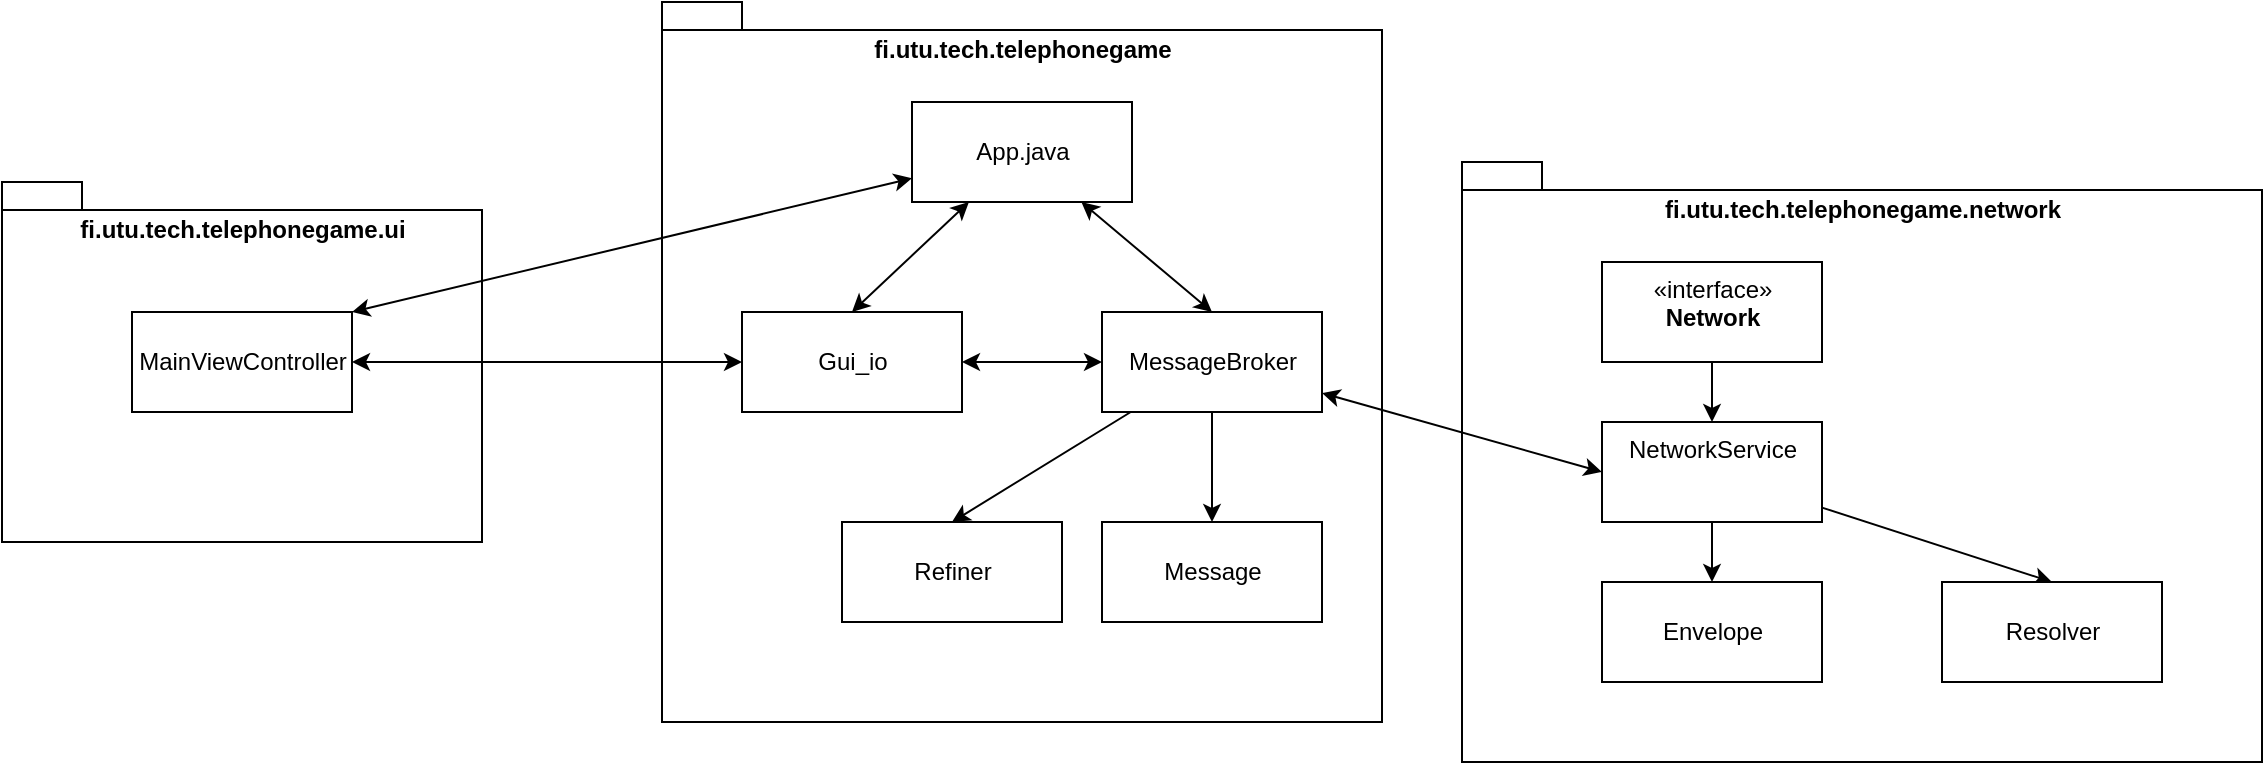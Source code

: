 <mxfile version="15.8.4" type="device"><diagram id="eBvlTUymijrkOtgJiBfh" name="Page-1"><mxGraphModel dx="1259" dy="829" grid="1" gridSize="10" guides="1" tooltips="1" connect="1" arrows="1" fold="1" page="1" pageScale="1" pageWidth="900" pageHeight="1600" math="0" shadow="0"><root><object label="" id="0"><mxCell/></object><mxCell id="1" parent="0"/><mxCell id="n4P9E3gi6Jpl8ptbSKU3-5" value="fi.utu.tech.telephonegame" style="shape=folder;fontStyle=1;spacingTop=10;tabWidth=40;tabHeight=14;tabPosition=left;html=1;verticalAlign=top;" parent="1" vertex="1"><mxGeometry x="430" y="140" width="360" height="360" as="geometry"/></mxCell><mxCell id="n4P9E3gi6Jpl8ptbSKU3-1" value="fi.utu.tech.telephonegame.network" style="shape=folder;fontStyle=1;spacingTop=10;tabWidth=40;tabHeight=14;tabPosition=left;html=1;verticalAlign=top;" parent="1" vertex="1"><mxGeometry x="830" y="220" width="400" height="300" as="geometry"/></mxCell><mxCell id="n4P9E3gi6Jpl8ptbSKU3-2" value="fi.utu.tech.telephonegame.ui" style="shape=folder;fontStyle=1;spacingTop=10;tabWidth=40;tabHeight=14;tabPosition=left;html=1;verticalAlign=top;" parent="1" vertex="1"><mxGeometry x="100" y="230" width="240" height="180" as="geometry"/></mxCell><mxCell id="n4P9E3gi6Jpl8ptbSKU3-16" style="rounded=0;orthogonalLoop=1;jettySize=auto;html=1;entryX=1;entryY=0;entryDx=0;entryDy=0;startArrow=classic;startFill=1;endArrow=classic;endFill=1;" parent="1" source="n4P9E3gi6Jpl8ptbSKU3-3" target="n4P9E3gi6Jpl8ptbSKU3-4" edge="1"><mxGeometry relative="1" as="geometry"/></mxCell><mxCell id="n4P9E3gi6Jpl8ptbSKU3-17" style="edgeStyle=none;rounded=0;orthogonalLoop=1;jettySize=auto;html=1;entryX=0.5;entryY=0;entryDx=0;entryDy=0;startArrow=classic;startFill=1;endArrow=classic;endFill=1;" parent="1" source="n4P9E3gi6Jpl8ptbSKU3-3" target="n4P9E3gi6Jpl8ptbSKU3-9" edge="1"><mxGeometry relative="1" as="geometry"/></mxCell><mxCell id="n4P9E3gi6Jpl8ptbSKU3-18" style="edgeStyle=none;rounded=0;orthogonalLoop=1;jettySize=auto;html=1;entryX=0.5;entryY=0;entryDx=0;entryDy=0;startArrow=classic;startFill=1;endArrow=classic;endFill=1;" parent="1" source="n4P9E3gi6Jpl8ptbSKU3-3" target="n4P9E3gi6Jpl8ptbSKU3-12" edge="1"><mxGeometry relative="1" as="geometry"/></mxCell><mxCell id="n4P9E3gi6Jpl8ptbSKU3-3" value="App.java" style="html=1;" parent="1" vertex="1"><mxGeometry x="555" y="190" width="110" height="50" as="geometry"/></mxCell><mxCell id="n4P9E3gi6Jpl8ptbSKU3-15" style="edgeStyle=orthogonalEdgeStyle;rounded=0;orthogonalLoop=1;jettySize=auto;html=1;entryX=0;entryY=0.5;entryDx=0;entryDy=0;endArrow=classic;endFill=1;startArrow=classic;startFill=1;" parent="1" source="n4P9E3gi6Jpl8ptbSKU3-4" target="n4P9E3gi6Jpl8ptbSKU3-9" edge="1"><mxGeometry relative="1" as="geometry"/></mxCell><mxCell id="n4P9E3gi6Jpl8ptbSKU3-4" value="MainViewController" style="html=1;" parent="1" vertex="1"><mxGeometry x="165" y="295" width="110" height="50" as="geometry"/></mxCell><mxCell id="n4P9E3gi6Jpl8ptbSKU3-24" style="edgeStyle=none;rounded=0;orthogonalLoop=1;jettySize=auto;html=1;entryX=0.5;entryY=0;entryDx=0;entryDy=0;startArrow=none;startFill=0;endArrow=classic;endFill=1;" parent="1" source="n4P9E3gi6Jpl8ptbSKU3-6" target="n4P9E3gi6Jpl8ptbSKU3-7" edge="1"><mxGeometry relative="1" as="geometry"/></mxCell><mxCell id="n4P9E3gi6Jpl8ptbSKU3-6" value="«interface»&lt;br&gt;&lt;b&gt;Network&lt;/b&gt;" style="html=1;verticalAlign=top;" parent="1" vertex="1"><mxGeometry x="900" y="270" width="110" height="50" as="geometry"/></mxCell><mxCell id="n4P9E3gi6Jpl8ptbSKU3-23" style="edgeStyle=none;rounded=0;orthogonalLoop=1;jettySize=auto;html=1;entryX=0.5;entryY=0;entryDx=0;entryDy=0;startArrow=none;startFill=0;endArrow=classic;endFill=1;" parent="1" source="n4P9E3gi6Jpl8ptbSKU3-7" target="n4P9E3gi6Jpl8ptbSKU3-13" edge="1"><mxGeometry relative="1" as="geometry"/></mxCell><mxCell id="7hY7Ss2HDLEpB6FfwKKA-7" style="edgeStyle=none;rounded=0;orthogonalLoop=1;jettySize=auto;html=1;entryX=0.5;entryY=0;entryDx=0;entryDy=0;" edge="1" parent="1" source="n4P9E3gi6Jpl8ptbSKU3-7" target="7hY7Ss2HDLEpB6FfwKKA-6"><mxGeometry relative="1" as="geometry"/></mxCell><mxCell id="n4P9E3gi6Jpl8ptbSKU3-7" value="NetworkService" style="html=1;verticalAlign=top;" parent="1" vertex="1"><mxGeometry x="900" y="350" width="110" height="50" as="geometry"/></mxCell><mxCell id="n4P9E3gi6Jpl8ptbSKU3-9" value="Gui_io" style="html=1;verticalAlign=middle;" parent="1" vertex="1"><mxGeometry x="470" y="295" width="110" height="50" as="geometry"/></mxCell><mxCell id="n4P9E3gi6Jpl8ptbSKU3-10" value="Message" style="html=1;verticalAlign=middle;" parent="1" vertex="1"><mxGeometry x="650" y="400" width="110" height="50" as="geometry"/></mxCell><mxCell id="n4P9E3gi6Jpl8ptbSKU3-11" value="Refiner" style="html=1;verticalAlign=middle;" parent="1" vertex="1"><mxGeometry x="520" y="400" width="110" height="50" as="geometry"/></mxCell><mxCell id="n4P9E3gi6Jpl8ptbSKU3-19" style="edgeStyle=none;rounded=0;orthogonalLoop=1;jettySize=auto;html=1;entryX=1;entryY=0.5;entryDx=0;entryDy=0;startArrow=classic;startFill=1;endArrow=classic;endFill=1;" parent="1" source="n4P9E3gi6Jpl8ptbSKU3-12" target="n4P9E3gi6Jpl8ptbSKU3-9" edge="1"><mxGeometry relative="1" as="geometry"/></mxCell><mxCell id="n4P9E3gi6Jpl8ptbSKU3-20" style="edgeStyle=none;rounded=0;orthogonalLoop=1;jettySize=auto;html=1;entryX=0.5;entryY=0;entryDx=0;entryDy=0;startArrow=none;startFill=0;endArrow=classic;endFill=1;" parent="1" source="n4P9E3gi6Jpl8ptbSKU3-12" target="n4P9E3gi6Jpl8ptbSKU3-11" edge="1"><mxGeometry relative="1" as="geometry"/></mxCell><mxCell id="n4P9E3gi6Jpl8ptbSKU3-21" style="edgeStyle=none;rounded=0;orthogonalLoop=1;jettySize=auto;html=1;startArrow=none;startFill=0;endArrow=classic;endFill=1;" parent="1" source="n4P9E3gi6Jpl8ptbSKU3-12" target="n4P9E3gi6Jpl8ptbSKU3-10" edge="1"><mxGeometry relative="1" as="geometry"/></mxCell><mxCell id="n4P9E3gi6Jpl8ptbSKU3-22" style="edgeStyle=none;rounded=0;orthogonalLoop=1;jettySize=auto;html=1;entryX=0;entryY=0.5;entryDx=0;entryDy=0;startArrow=classic;startFill=1;endArrow=classic;endFill=1;" parent="1" source="n4P9E3gi6Jpl8ptbSKU3-12" target="n4P9E3gi6Jpl8ptbSKU3-7" edge="1"><mxGeometry relative="1" as="geometry"/></mxCell><mxCell id="n4P9E3gi6Jpl8ptbSKU3-12" value="MessageBroker" style="html=1;verticalAlign=middle;" parent="1" vertex="1"><mxGeometry x="650" y="295" width="110" height="50" as="geometry"/></mxCell><mxCell id="n4P9E3gi6Jpl8ptbSKU3-13" value="Envelope" style="html=1;verticalAlign=middle;" parent="1" vertex="1"><mxGeometry x="900" y="430" width="110" height="50" as="geometry"/></mxCell><mxCell id="7hY7Ss2HDLEpB6FfwKKA-6" value="Resolver" style="html=1;" vertex="1" parent="1"><mxGeometry x="1070" y="430" width="110" height="50" as="geometry"/></mxCell></root></mxGraphModel></diagram></mxfile>